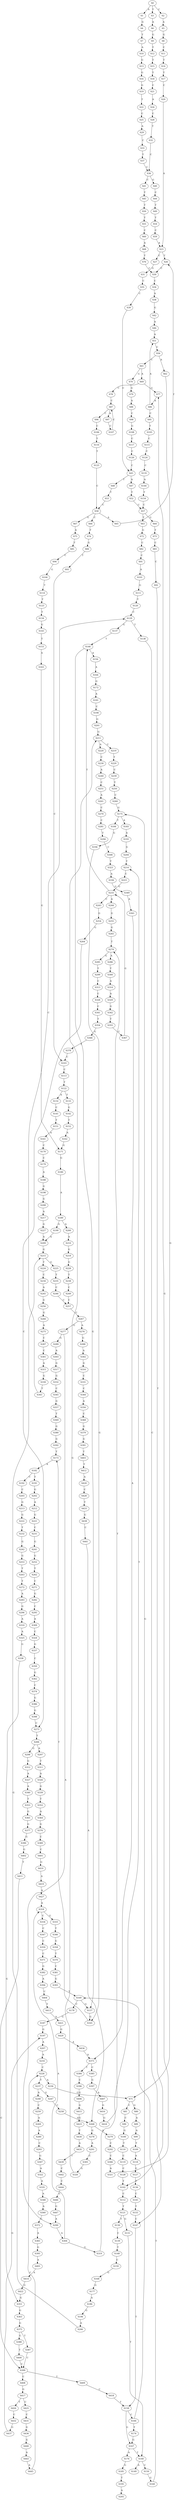 strict digraph  {
	S0 -> S1 [ label = A ];
	S0 -> S2 [ label = C ];
	S0 -> S3 [ label = T ];
	S1 -> S4 [ label = G ];
	S2 -> S5 [ label = A ];
	S3 -> S6 [ label = A ];
	S4 -> S7 [ label = T ];
	S5 -> S8 [ label = G ];
	S6 -> S9 [ label = G ];
	S7 -> S10 [ label = A ];
	S8 -> S11 [ label = C ];
	S9 -> S12 [ label = T ];
	S10 -> S13 [ label = G ];
	S11 -> S14 [ label = T ];
	S12 -> S15 [ label = T ];
	S13 -> S16 [ label = G ];
	S14 -> S17 [ label = T ];
	S15 -> S18 [ label = T ];
	S16 -> S19 [ label = G ];
	S17 -> S20 [ label = C ];
	S18 -> S21 [ label = C ];
	S19 -> S22 [ label = T ];
	S20 -> S23 [ label = A ];
	S21 -> S24 [ label = A ];
	S22 -> S25 [ label = C ];
	S23 -> S26 [ label = T ];
	S23 -> S27 [ label = C ];
	S24 -> S28 [ label = C ];
	S25 -> S29 [ label = A ];
	S26 -> S30 [ label = C ];
	S27 -> S31 [ label = G ];
	S28 -> S32 [ label = T ];
	S29 -> S33 [ label = C ];
	S30 -> S34 [ label = C ];
	S31 -> S35 [ label = C ];
	S32 -> S36 [ label = C ];
	S33 -> S37 [ label = T ];
	S34 -> S38 [ label = A ];
	S35 -> S39 [ label = C ];
	S36 -> S40 [ label = G ];
	S36 -> S41 [ label = C ];
	S37 -> S36 [ label = C ];
	S38 -> S42 [ label = G ];
	S39 -> S43 [ label = C ];
	S40 -> S44 [ label = C ];
	S41 -> S45 [ label = T ];
	S42 -> S46 [ label = A ];
	S43 -> S47 [ label = A ];
	S43 -> S48 [ label = T ];
	S44 -> S49 [ label = T ];
	S45 -> S50 [ label = T ];
	S46 -> S51 [ label = A ];
	S47 -> S52 [ label = T ];
	S48 -> S53 [ label = T ];
	S49 -> S54 [ label = T ];
	S50 -> S55 [ label = T ];
	S51 -> S56 [ label = C ];
	S52 -> S57 [ label = C ];
	S53 -> S58 [ label = C ];
	S54 -> S59 [ label = C ];
	S55 -> S60 [ label = C ];
	S56 -> S61 [ label = C ];
	S56 -> S62 [ label = A ];
	S57 -> S63 [ label = T ];
	S57 -> S64 [ label = G ];
	S58 -> S65 [ label = A ];
	S58 -> S66 [ label = C ];
	S58 -> S67 [ label = G ];
	S59 -> S23 [ label = A ];
	S60 -> S68 [ label = A ];
	S61 -> S69 [ label = A ];
	S61 -> S70 [ label = G ];
	S62 -> S71 [ label = G ];
	S63 -> S72 [ label = G ];
	S64 -> S73 [ label = T ];
	S65 -> S26 [ label = T ];
	S66 -> S74 [ label = T ];
	S67 -> S75 [ label = A ];
	S68 -> S76 [ label = T ];
	S69 -> S77 [ label = G ];
	S69 -> S78 [ label = C ];
	S70 -> S79 [ label = G ];
	S71 -> S80 [ label = G ];
	S71 -> S81 [ label = C ];
	S72 -> S82 [ label = C ];
	S73 -> S83 [ label = C ];
	S74 -> S84 [ label = G ];
	S75 -> S85 [ label = T ];
	S76 -> S30 [ label = C ];
	S77 -> S86 [ label = A ];
	S78 -> S87 [ label = C ];
	S79 -> S88 [ label = A ];
	S80 -> S89 [ label = A ];
	S81 -> S90 [ label = C ];
	S82 -> S91 [ label = C ];
	S83 -> S92 [ label = C ];
	S84 -> S93 [ label = T ];
	S85 -> S94 [ label = C ];
	S86 -> S95 [ label = C ];
	S86 -> S51 [ label = A ];
	S87 -> S96 [ label = C ];
	S87 -> S97 [ label = A ];
	S88 -> S98 [ label = C ];
	S89 -> S99 [ label = A ];
	S90 -> S100 [ label = G ];
	S91 -> S101 [ label = A ];
	S92 -> S102 [ label = T ];
	S93 -> S103 [ label = C ];
	S94 -> S104 [ label = G ];
	S95 -> S105 [ label = T ];
	S96 -> S106 [ label = C ];
	S97 -> S107 [ label = C ];
	S98 -> S108 [ label = G ];
	S99 -> S109 [ label = T ];
	S100 -> S110 [ label = T ];
	S101 -> S111 [ label = G ];
	S102 -> S112 [ label = C ];
	S103 -> S113 [ label = C ];
	S104 -> S114 [ label = T ];
	S105 -> S115 [ label = C ];
	S106 -> S116 [ label = T ];
	S107 -> S87 [ label = C ];
	S108 -> S117 [ label = C ];
	S109 -> S118 [ label = A ];
	S110 -> S119 [ label = C ];
	S111 -> S120 [ label = T ];
	S112 -> S121 [ label = T ];
	S113 -> S122 [ label = T ];
	S114 -> S123 [ label = T ];
	S115 -> S124 [ label = C ];
	S116 -> S125 [ label = T ];
	S117 -> S126 [ label = C ];
	S118 -> S127 [ label = G ];
	S119 -> S128 [ label = C ];
	S120 -> S129 [ label = C ];
	S121 -> S130 [ label = T ];
	S121 -> S131 [ label = G ];
	S122 -> S132 [ label = A ];
	S122 -> S133 [ label = T ];
	S123 -> S134 [ label = T ];
	S124 -> S135 [ label = C ];
	S125 -> S58 [ label = C ];
	S126 -> S43 [ label = C ];
	S127 -> S136 [ label = T ];
	S128 -> S102 [ label = T ];
	S129 -> S137 [ label = G ];
	S129 -> S138 [ label = T ];
	S130 -> S139 [ label = C ];
	S131 -> S140 [ label = T ];
	S132 -> S141 [ label = C ];
	S133 -> S142 [ label = G ];
	S134 -> S143 [ label = G ];
	S135 -> S144 [ label = A ];
	S136 -> S145 [ label = C ];
	S137 -> S146 [ label = T ];
	S138 -> S147 [ label = C ];
	S139 -> S148 [ label = T ];
	S140 -> S149 [ label = A ];
	S140 -> S150 [ label = C ];
	S141 -> S151 [ label = T ];
	S142 -> S152 [ label = T ];
	S143 -> S153 [ label = T ];
	S144 -> S154 [ label = T ];
	S145 -> S155 [ label = T ];
	S146 -> S156 [ label = A ];
	S146 -> S157 [ label = G ];
	S147 -> S158 [ label = T ];
	S148 -> S159 [ label = C ];
	S150 -> S160 [ label = G ];
	S151 -> S161 [ label = A ];
	S152 -> S162 [ label = A ];
	S153 -> S163 [ label = A ];
	S154 -> S57 [ label = C ];
	S155 -> S147 [ label = C ];
	S156 -> S164 [ label = A ];
	S157 -> S165 [ label = G ];
	S158 -> S166 [ label = C ];
	S158 -> S167 [ label = G ];
	S159 -> S168 [ label = G ];
	S160 -> S169 [ label = T ];
	S161 -> S170 [ label = C ];
	S162 -> S171 [ label = G ];
	S163 -> S171 [ label = G ];
	S164 -> S172 [ label = G ];
	S165 -> S173 [ label = T ];
	S166 -> S174 [ label = T ];
	S166 -> S175 [ label = G ];
	S167 -> S176 [ label = A ];
	S167 -> S140 [ label = T ];
	S168 -> S177 [ label = G ];
	S169 -> S178 [ label = C ];
	S169 -> S157 [ label = G ];
	S170 -> S179 [ label = C ];
	S171 -> S180 [ label = G ];
	S172 -> S181 [ label = A ];
	S173 -> S182 [ label = A ];
	S174 -> S167 [ label = G ];
	S175 -> S183 [ label = A ];
	S175 -> S184 [ label = T ];
	S176 -> S185 [ label = G ];
	S177 -> S186 [ label = A ];
	S178 -> S187 [ label = G ];
	S179 -> S188 [ label = A ];
	S180 -> S189 [ label = A ];
	S181 -> S190 [ label = C ];
	S182 -> S191 [ label = T ];
	S182 -> S192 [ label = C ];
	S183 -> S193 [ label = A ];
	S184 -> S194 [ label = G ];
	S185 -> S195 [ label = T ];
	S186 -> S196 [ label = G ];
	S187 -> S197 [ label = G ];
	S188 -> S198 [ label = G ];
	S189 -> S199 [ label = G ];
	S189 -> S200 [ label = A ];
	S190 -> S201 [ label = G ];
	S191 -> S202 [ label = G ];
	S192 -> S203 [ label = C ];
	S193 -> S204 [ label = G ];
	S194 -> S165 [ label = G ];
	S195 -> S205 [ label = A ];
	S196 -> S206 [ label = A ];
	S197 -> S207 [ label = A ];
	S198 -> S208 [ label = G ];
	S199 -> S209 [ label = A ];
	S200 -> S210 [ label = A ];
	S201 -> S211 [ label = G ];
	S202 -> S212 [ label = A ];
	S203 -> S213 [ label = G ];
	S204 -> S214 [ label = T ];
	S206 -> S215 [ label = G ];
	S207 -> S216 [ label = A ];
	S208 -> S217 [ label = A ];
	S209 -> S215 [ label = G ];
	S210 -> S218 [ label = G ];
	S211 -> S219 [ label = C ];
	S211 -> S220 [ label = A ];
	S212 -> S221 [ label = G ];
	S213 -> S222 [ label = G ];
	S214 -> S223 [ label = C ];
	S215 -> S224 [ label = T ];
	S215 -> S225 [ label = G ];
	S216 -> S226 [ label = C ];
	S217 -> S227 [ label = G ];
	S218 -> S228 [ label = G ];
	S219 -> S229 [ label = T ];
	S220 -> S230 [ label = C ];
	S221 -> S231 [ label = C ];
	S222 -> S232 [ label = T ];
	S223 -> S233 [ label = G ];
	S224 -> S234 [ label = C ];
	S225 -> S235 [ label = T ];
	S226 -> S236 [ label = A ];
	S226 -> S237 [ label = T ];
	S227 -> S209 [ label = A ];
	S228 -> S238 [ label = T ];
	S229 -> S239 [ label = C ];
	S230 -> S240 [ label = A ];
	S231 -> S241 [ label = G ];
	S232 -> S242 [ label = G ];
	S233 -> S243 [ label = C ];
	S233 -> S146 [ label = T ];
	S233 -> S244 [ label = A ];
	S234 -> S245 [ label = A ];
	S235 -> S246 [ label = C ];
	S236 -> S71 [ label = G ];
	S237 -> S247 [ label = G ];
	S237 -> S248 [ label = A ];
	S238 -> S249 [ label = C ];
	S239 -> S250 [ label = T ];
	S240 -> S251 [ label = C ];
	S241 -> S252 [ label = G ];
	S242 -> S253 [ label = G ];
	S243 -> S254 [ label = G ];
	S244 -> S255 [ label = G ];
	S245 -> S256 [ label = G ];
	S246 -> S257 [ label = C ];
	S247 -> S258 [ label = C ];
	S248 -> S259 [ label = C ];
	S249 -> S257 [ label = C ];
	S250 -> S260 [ label = C ];
	S251 -> S261 [ label = A ];
	S252 -> S262 [ label = T ];
	S253 -> S263 [ label = T ];
	S254 -> S264 [ label = G ];
	S255 -> S265 [ label = G ];
	S256 -> S266 [ label = G ];
	S257 -> S267 [ label = C ];
	S258 -> S268 [ label = A ];
	S259 -> S269 [ label = A ];
	S260 -> S175 [ label = G ];
	S261 -> S270 [ label = C ];
	S262 -> S271 [ label = C ];
	S263 -> S272 [ label = T ];
	S264 -> S273 [ label = C ];
	S265 -> S274 [ label = T ];
	S266 -> S275 [ label = A ];
	S267 -> S276 [ label = A ];
	S267 -> S277 [ label = G ];
	S268 -> S278 [ label = G ];
	S268 -> S279 [ label = A ];
	S269 -> S280 [ label = A ];
	S270 -> S281 [ label = C ];
	S271 -> S282 [ label = G ];
	S272 -> S283 [ label = A ];
	S273 -> S284 [ label = T ];
	S274 -> S285 [ label = G ];
	S274 -> S286 [ label = A ];
	S275 -> S287 [ label = C ];
	S276 -> S288 [ label = G ];
	S277 -> S289 [ label = G ];
	S277 -> S290 [ label = A ];
	S278 -> S291 [ label = A ];
	S279 -> S292 [ label = C ];
	S280 -> S293 [ label = C ];
	S281 -> S294 [ label = T ];
	S282 -> S295 [ label = C ];
	S283 -> S296 [ label = G ];
	S284 -> S297 [ label = A ];
	S284 -> S298 [ label = G ];
	S285 -> S299 [ label = T ];
	S286 -> S300 [ label = T ];
	S287 -> S301 [ label = C ];
	S288 -> S302 [ label = A ];
	S289 -> S303 [ label = A ];
	S290 -> S304 [ label = A ];
	S291 -> S305 [ label = C ];
	S292 -> S306 [ label = C ];
	S293 -> S307 [ label = G ];
	S294 -> S308 [ label = C ];
	S295 -> S309 [ label = A ];
	S296 -> S310 [ label = A ];
	S297 -> S311 [ label = T ];
	S298 -> S312 [ label = G ];
	S299 -> S313 [ label = C ];
	S300 -> S314 [ label = A ];
	S301 -> S315 [ label = A ];
	S302 -> S316 [ label = G ];
	S303 -> S317 [ label = G ];
	S304 -> S318 [ label = A ];
	S304 -> S319 [ label = G ];
	S305 -> S320 [ label = G ];
	S306 -> S321 [ label = A ];
	S307 -> S322 [ label = A ];
	S308 -> S323 [ label = T ];
	S309 -> S324 [ label = C ];
	S310 -> S325 [ label = A ];
	S311 -> S326 [ label = A ];
	S312 -> S327 [ label = A ];
	S313 -> S328 [ label = C ];
	S314 -> S329 [ label = A ];
	S315 -> S330 [ label = G ];
	S316 -> S331 [ label = C ];
	S317 -> S332 [ label = G ];
	S318 -> S333 [ label = G ];
	S318 -> S334 [ label = C ];
	S319 -> S214 [ label = T ];
	S320 -> S211 [ label = G ];
	S321 -> S77 [ label = G ];
	S322 -> S335 [ label = A ];
	S323 -> S336 [ label = A ];
	S324 -> S337 [ label = G ];
	S325 -> S338 [ label = G ];
	S326 -> S339 [ label = G ];
	S327 -> S340 [ label = A ];
	S328 -> S341 [ label = C ];
	S329 -> S342 [ label = G ];
	S330 -> S343 [ label = T ];
	S331 -> S344 [ label = C ];
	S332 -> S345 [ label = C ];
	S333 -> S346 [ label = T ];
	S334 -> S347 [ label = C ];
	S335 -> S348 [ label = A ];
	S336 -> S349 [ label = G ];
	S337 -> S350 [ label = C ];
	S338 -> S351 [ label = G ];
	S339 -> S352 [ label = T ];
	S340 -> S353 [ label = T ];
	S341 -> S354 [ label = T ];
	S342 -> S355 [ label = T ];
	S343 -> S129 [ label = C ];
	S344 -> S356 [ label = A ];
	S345 -> S357 [ label = G ];
	S346 -> S358 [ label = G ];
	S347 -> S359 [ label = C ];
	S348 -> S360 [ label = A ];
	S349 -> S361 [ label = A ];
	S350 -> S362 [ label = G ];
	S351 -> S363 [ label = G ];
	S352 -> S364 [ label = A ];
	S353 -> S365 [ label = G ];
	S354 -> S366 [ label = G ];
	S355 -> S367 [ label = C ];
	S356 -> S368 [ label = C ];
	S357 -> S369 [ label = T ];
	S358 -> S370 [ label = T ];
	S359 -> S371 [ label = C ];
	S360 -> S372 [ label = C ];
	S361 -> S373 [ label = A ];
	S362 -> S374 [ label = C ];
	S363 -> S375 [ label = G ];
	S364 -> S376 [ label = G ];
	S365 -> S377 [ label = G ];
	S366 -> S378 [ label = T ];
	S367 -> S233 [ label = G ];
	S368 -> S379 [ label = G ];
	S369 -> S380 [ label = G ];
	S370 -> S381 [ label = C ];
	S371 -> S382 [ label = G ];
	S372 -> S383 [ label = A ];
	S373 -> S384 [ label = T ];
	S373 -> S385 [ label = C ];
	S374 -> S386 [ label = G ];
	S375 -> S387 [ label = T ];
	S375 -> S388 [ label = G ];
	S376 -> S389 [ label = C ];
	S377 -> S390 [ label = G ];
	S378 -> S103 [ label = C ];
	S379 -> S391 [ label = G ];
	S380 -> S392 [ label = G ];
	S381 -> S393 [ label = G ];
	S382 -> S394 [ label = A ];
	S383 -> S395 [ label = G ];
	S384 -> S396 [ label = C ];
	S385 -> S397 [ label = G ];
	S386 -> S398 [ label = G ];
	S387 -> S399 [ label = C ];
	S388 -> S400 [ label = T ];
	S389 -> S401 [ label = C ];
	S390 -> S402 [ label = G ];
	S391 -> S403 [ label = T ];
	S392 -> S173 [ label = T ];
	S393 -> S169 [ label = T ];
	S394 -> S404 [ label = C ];
	S395 -> S405 [ label = A ];
	S396 -> S406 [ label = G ];
	S397 -> S407 [ label = A ];
	S398 -> S273 [ label = C ];
	S399 -> S408 [ label = C ];
	S399 -> S409 [ label = T ];
	S400 -> S399 [ label = C ];
	S401 -> S410 [ label = G ];
	S402 -> S411 [ label = T ];
	S403 -> S412 [ label = T ];
	S404 -> S413 [ label = T ];
	S405 -> S414 [ label = A ];
	S406 -> S415 [ label = G ];
	S407 -> S416 [ label = G ];
	S408 -> S417 [ label = G ];
	S409 -> S418 [ label = C ];
	S410 -> S419 [ label = A ];
	S411 -> S399 [ label = C ];
	S412 -> S420 [ label = A ];
	S413 -> S421 [ label = A ];
	S414 -> S422 [ label = G ];
	S415 -> S423 [ label = G ];
	S416 -> S424 [ label = G ];
	S417 -> S425 [ label = C ];
	S417 -> S426 [ label = T ];
	S418 -> S158 [ label = T ];
	S419 -> S427 [ label = A ];
	S420 -> S428 [ label = C ];
	S421 -> S429 [ label = G ];
	S422 -> S351 [ label = G ];
	S423 -> S430 [ label = T ];
	S424 -> S274 [ label = T ];
	S425 -> S431 [ label = C ];
	S426 -> S432 [ label = C ];
	S427 -> S318 [ label = A ];
	S428 -> S433 [ label = T ];
	S429 -> S434 [ label = A ];
	S430 -> S435 [ label = A ];
	S431 -> S436 [ label = G ];
	S432 -> S437 [ label = G ];
	S433 -> S438 [ label = G ];
	S434 -> S373 [ label = A ];
	S435 -> S439 [ label = T ];
	S436 -> S440 [ label = G ];
	S437 -> S197 [ label = G ];
	S438 -> S441 [ label = C ];
	S439 -> S442 [ label = C ];
	S440 -> S443 [ label = A ];
	S441 -> S268 [ label = A ];
	S442 -> S444 [ label = C ];
	S443 -> S445 [ label = A ];
	S444 -> S446 [ label = C ];
	S445 -> S226 [ label = C ];
	S446 -> S447 [ label = G ];
	S447 -> S290 [ label = A ];
}
